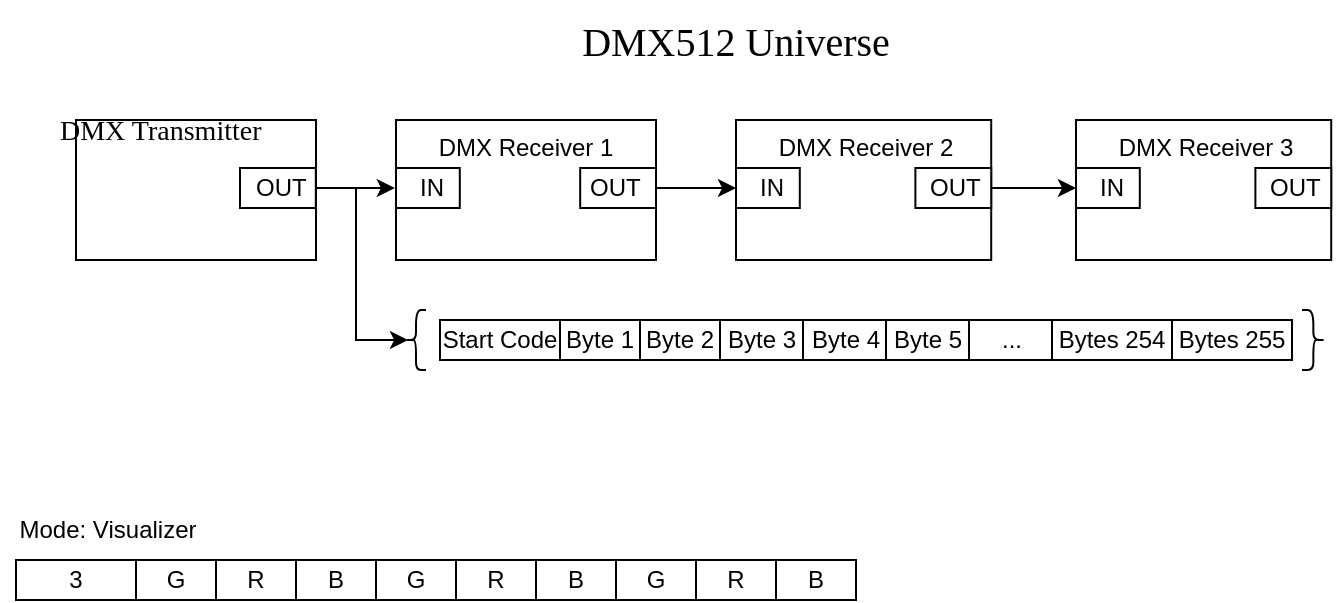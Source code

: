 <mxfile version="21.7.1" type="github">
  <diagram name="Page-1" id="shF8shhkMKsd_J-aFrly">
    <mxGraphModel dx="937" dy="557" grid="1" gridSize="10" guides="1" tooltips="1" connect="1" arrows="1" fold="1" page="1" pageScale="1" pageWidth="850" pageHeight="1100" math="0" shadow="0">
      <root>
        <mxCell id="0" />
        <mxCell id="1" parent="0" />
        <mxCell id="lNHIe1rahEr5vsZYYmyg-2" value="&lt;font data-font-src=&quot;https://fonts.googleapis.com/css?family=Calibri&quot; face=&quot;Calibri&quot; style=&quot;font-size: 20px;&quot;&gt;DMX512 Universe&lt;/font&gt;" style="text;html=1;strokeColor=none;fillColor=none;align=center;verticalAlign=middle;whiteSpace=wrap;rounded=0;" vertex="1" parent="1">
          <mxGeometry x="565" y="220" width="170" height="40" as="geometry" />
        </mxCell>
        <mxCell id="lNHIe1rahEr5vsZYYmyg-42" value="G" style="rounded=0;whiteSpace=wrap;html=1;" vertex="1" parent="1">
          <mxGeometry x="350" y="500" width="40" height="20" as="geometry" />
        </mxCell>
        <mxCell id="lNHIe1rahEr5vsZYYmyg-43" value="R" style="rounded=0;whiteSpace=wrap;html=1;" vertex="1" parent="1">
          <mxGeometry x="390" y="500" width="40" height="20" as="geometry" />
        </mxCell>
        <mxCell id="lNHIe1rahEr5vsZYYmyg-44" value="B" style="rounded=0;whiteSpace=wrap;html=1;" vertex="1" parent="1">
          <mxGeometry x="430" y="500" width="40" height="20" as="geometry" />
        </mxCell>
        <mxCell id="lNHIe1rahEr5vsZYYmyg-45" value="3" style="rounded=0;whiteSpace=wrap;html=1;" vertex="1" parent="1">
          <mxGeometry x="290" y="500" width="60" height="20" as="geometry" />
        </mxCell>
        <mxCell id="lNHIe1rahEr5vsZYYmyg-50" value="G" style="rounded=0;whiteSpace=wrap;html=1;" vertex="1" parent="1">
          <mxGeometry x="470" y="500" width="40" height="20" as="geometry" />
        </mxCell>
        <mxCell id="lNHIe1rahEr5vsZYYmyg-51" value="R" style="rounded=0;whiteSpace=wrap;html=1;" vertex="1" parent="1">
          <mxGeometry x="510" y="500" width="40" height="20" as="geometry" />
        </mxCell>
        <mxCell id="lNHIe1rahEr5vsZYYmyg-52" value="B" style="rounded=0;whiteSpace=wrap;html=1;" vertex="1" parent="1">
          <mxGeometry x="550" y="500" width="40" height="20" as="geometry" />
        </mxCell>
        <mxCell id="lNHIe1rahEr5vsZYYmyg-56" value="G" style="rounded=0;whiteSpace=wrap;html=1;" vertex="1" parent="1">
          <mxGeometry x="590" y="500" width="40" height="20" as="geometry" />
        </mxCell>
        <mxCell id="lNHIe1rahEr5vsZYYmyg-57" value="R" style="rounded=0;whiteSpace=wrap;html=1;" vertex="1" parent="1">
          <mxGeometry x="630" y="500" width="40" height="20" as="geometry" />
        </mxCell>
        <mxCell id="lNHIe1rahEr5vsZYYmyg-58" value="B" style="rounded=0;whiteSpace=wrap;html=1;" vertex="1" parent="1">
          <mxGeometry x="670" y="500" width="40" height="20" as="geometry" />
        </mxCell>
        <mxCell id="lNHIe1rahEr5vsZYYmyg-63" value="Mode: Visualizer" style="text;html=1;strokeColor=none;fillColor=none;align=center;verticalAlign=middle;whiteSpace=wrap;rounded=0;" vertex="1" parent="1">
          <mxGeometry x="282" y="470" width="108" height="30" as="geometry" />
        </mxCell>
        <mxCell id="lNHIe1rahEr5vsZYYmyg-68" value="" style="group" vertex="1" connectable="0" parent="1">
          <mxGeometry x="480" y="280" width="130.003" height="70" as="geometry" />
        </mxCell>
        <mxCell id="lNHIe1rahEr5vsZYYmyg-8" value="" style="rounded=0;whiteSpace=wrap;html=1;" vertex="1" parent="lNHIe1rahEr5vsZYYmyg-68">
          <mxGeometry width="130" height="70" as="geometry" />
        </mxCell>
        <mxCell id="lNHIe1rahEr5vsZYYmyg-20" value="&lt;div align=&quot;center&quot;&gt;DMX Receiver 1&lt;br&gt;&lt;/div&gt;" style="text;whiteSpace=wrap;html=1;align=center;" vertex="1" parent="lNHIe1rahEr5vsZYYmyg-68">
          <mxGeometry width="130" height="30" as="geometry" />
        </mxCell>
        <mxCell id="lNHIe1rahEr5vsZYYmyg-39" value="" style="group" vertex="1" connectable="0" parent="lNHIe1rahEr5vsZYYmyg-68">
          <mxGeometry y="20" width="31.902" height="24" as="geometry" />
        </mxCell>
        <mxCell id="lNHIe1rahEr5vsZYYmyg-66" value="" style="group" vertex="1" connectable="0" parent="lNHIe1rahEr5vsZYYmyg-39">
          <mxGeometry width="31.902" height="24" as="geometry" />
        </mxCell>
        <mxCell id="lNHIe1rahEr5vsZYYmyg-9" value="" style="rounded=0;whiteSpace=wrap;html=1;" vertex="1" parent="lNHIe1rahEr5vsZYYmyg-66">
          <mxGeometry y="4" width="31.902" height="20" as="geometry" />
        </mxCell>
        <mxCell id="lNHIe1rahEr5vsZYYmyg-13" value="&lt;div align=&quot;justify&quot;&gt;IN&lt;/div&gt;" style="text;whiteSpace=wrap;html=1;" vertex="1" parent="lNHIe1rahEr5vsZYYmyg-66">
          <mxGeometry x="9.571" width="15.951" height="20" as="geometry" />
        </mxCell>
        <mxCell id="lNHIe1rahEr5vsZYYmyg-31" value="" style="rounded=0;whiteSpace=wrap;html=1;" vertex="1" parent="lNHIe1rahEr5vsZYYmyg-68">
          <mxGeometry x="92.093" y="24" width="37.91" height="20" as="geometry" />
        </mxCell>
        <mxCell id="lNHIe1rahEr5vsZYYmyg-113" style="edgeStyle=orthogonalEdgeStyle;rounded=0;orthogonalLoop=1;jettySize=auto;html=1;exitX=1;exitY=0.5;exitDx=0;exitDy=0;entryX=0;entryY=0.5;entryDx=0;entryDy=0;" edge="1" parent="1" source="lNHIe1rahEr5vsZYYmyg-31" target="lNHIe1rahEr5vsZYYmyg-128">
          <mxGeometry relative="1" as="geometry">
            <mxPoint x="660" y="314" as="targetPoint" />
          </mxGeometry>
        </mxCell>
        <mxCell id="lNHIe1rahEr5vsZYYmyg-120" value="" style="group" vertex="1" connectable="0" parent="1">
          <mxGeometry x="650" y="280" width="130" height="70" as="geometry" />
        </mxCell>
        <mxCell id="lNHIe1rahEr5vsZYYmyg-121" value="" style="rounded=0;whiteSpace=wrap;html=1;" vertex="1" parent="lNHIe1rahEr5vsZYYmyg-120">
          <mxGeometry width="127.607" height="70" as="geometry" />
        </mxCell>
        <mxCell id="lNHIe1rahEr5vsZYYmyg-122" value="&lt;div align=&quot;center&quot;&gt;DMX Receiver 2&lt;br&gt;&lt;/div&gt;" style="text;whiteSpace=wrap;html=1;align=center;" vertex="1" parent="lNHIe1rahEr5vsZYYmyg-120">
          <mxGeometry width="130" height="30" as="geometry" />
        </mxCell>
        <mxCell id="lNHIe1rahEr5vsZYYmyg-123" value="" style="group" vertex="1" connectable="0" parent="lNHIe1rahEr5vsZYYmyg-120">
          <mxGeometry x="99.693" y="20" width="30.307" height="24" as="geometry" />
        </mxCell>
        <mxCell id="lNHIe1rahEr5vsZYYmyg-124" value="" style="rounded=0;whiteSpace=wrap;html=1;" vertex="1" parent="lNHIe1rahEr5vsZYYmyg-123">
          <mxGeometry x="-10" y="4" width="37.91" height="20" as="geometry" />
        </mxCell>
        <mxCell id="lNHIe1rahEr5vsZYYmyg-125" value="&lt;div align=&quot;justify&quot;&gt;OUT&lt;/div&gt;" style="text;whiteSpace=wrap;html=1;" vertex="1" parent="lNHIe1rahEr5vsZYYmyg-123">
          <mxGeometry x="-5" width="27.91" height="10" as="geometry" />
        </mxCell>
        <mxCell id="lNHIe1rahEr5vsZYYmyg-126" value="" style="group" vertex="1" connectable="0" parent="lNHIe1rahEr5vsZYYmyg-120">
          <mxGeometry y="20" width="31.902" height="24" as="geometry" />
        </mxCell>
        <mxCell id="lNHIe1rahEr5vsZYYmyg-127" value="" style="group" vertex="1" connectable="0" parent="lNHIe1rahEr5vsZYYmyg-126">
          <mxGeometry width="31.902" height="24" as="geometry" />
        </mxCell>
        <mxCell id="lNHIe1rahEr5vsZYYmyg-128" value="" style="rounded=0;whiteSpace=wrap;html=1;" vertex="1" parent="lNHIe1rahEr5vsZYYmyg-127">
          <mxGeometry y="4" width="31.902" height="20" as="geometry" />
        </mxCell>
        <mxCell id="lNHIe1rahEr5vsZYYmyg-129" value="&lt;div align=&quot;justify&quot;&gt;IN&lt;/div&gt;" style="text;whiteSpace=wrap;html=1;" vertex="1" parent="lNHIe1rahEr5vsZYYmyg-127">
          <mxGeometry x="9.571" width="15.951" height="20" as="geometry" />
        </mxCell>
        <mxCell id="lNHIe1rahEr5vsZYYmyg-130" value="" style="group" vertex="1" connectable="0" parent="1">
          <mxGeometry x="820" y="280" width="130" height="70" as="geometry" />
        </mxCell>
        <mxCell id="lNHIe1rahEr5vsZYYmyg-131" value="" style="rounded=0;whiteSpace=wrap;html=1;" vertex="1" parent="lNHIe1rahEr5vsZYYmyg-130">
          <mxGeometry width="127.607" height="70" as="geometry" />
        </mxCell>
        <mxCell id="lNHIe1rahEr5vsZYYmyg-132" value="&lt;div align=&quot;center&quot;&gt;DMX Receiver 3&lt;br&gt;&lt;/div&gt;" style="text;whiteSpace=wrap;html=1;align=center;" vertex="1" parent="lNHIe1rahEr5vsZYYmyg-130">
          <mxGeometry width="130" height="30" as="geometry" />
        </mxCell>
        <mxCell id="lNHIe1rahEr5vsZYYmyg-133" value="" style="group" vertex="1" connectable="0" parent="lNHIe1rahEr5vsZYYmyg-130">
          <mxGeometry x="99.693" y="20" width="30.307" height="24" as="geometry" />
        </mxCell>
        <mxCell id="lNHIe1rahEr5vsZYYmyg-134" value="" style="rounded=0;whiteSpace=wrap;html=1;" vertex="1" parent="lNHIe1rahEr5vsZYYmyg-133">
          <mxGeometry x="-10" y="4" width="37.91" height="20" as="geometry" />
        </mxCell>
        <mxCell id="lNHIe1rahEr5vsZYYmyg-135" value="&lt;div align=&quot;justify&quot;&gt;OUT&lt;/div&gt;" style="text;whiteSpace=wrap;html=1;" vertex="1" parent="lNHIe1rahEr5vsZYYmyg-133">
          <mxGeometry x="-5" width="27.91" height="10" as="geometry" />
        </mxCell>
        <mxCell id="lNHIe1rahEr5vsZYYmyg-136" value="" style="group" vertex="1" connectable="0" parent="lNHIe1rahEr5vsZYYmyg-130">
          <mxGeometry y="20" width="31.902" height="24" as="geometry" />
        </mxCell>
        <mxCell id="lNHIe1rahEr5vsZYYmyg-137" value="" style="group" vertex="1" connectable="0" parent="lNHIe1rahEr5vsZYYmyg-136">
          <mxGeometry width="31.902" height="24" as="geometry" />
        </mxCell>
        <mxCell id="lNHIe1rahEr5vsZYYmyg-138" value="" style="rounded=0;whiteSpace=wrap;html=1;" vertex="1" parent="lNHIe1rahEr5vsZYYmyg-137">
          <mxGeometry y="4" width="31.902" height="20" as="geometry" />
        </mxCell>
        <mxCell id="lNHIe1rahEr5vsZYYmyg-139" value="&lt;div align=&quot;justify&quot;&gt;IN&lt;/div&gt;" style="text;whiteSpace=wrap;html=1;" vertex="1" parent="lNHIe1rahEr5vsZYYmyg-137">
          <mxGeometry x="9.571" width="15.951" height="20" as="geometry" />
        </mxCell>
        <mxCell id="lNHIe1rahEr5vsZYYmyg-140" style="edgeStyle=orthogonalEdgeStyle;rounded=0;orthogonalLoop=1;jettySize=auto;html=1;exitX=1;exitY=0.5;exitDx=0;exitDy=0;entryX=0;entryY=0.5;entryDx=0;entryDy=0;" edge="1" parent="1" source="lNHIe1rahEr5vsZYYmyg-124" target="lNHIe1rahEr5vsZYYmyg-138">
          <mxGeometry relative="1" as="geometry" />
        </mxCell>
        <mxCell id="lNHIe1rahEr5vsZYYmyg-141" value="" style="group" vertex="1" connectable="0" parent="1">
          <mxGeometry x="320" y="280" width="157.913" height="70" as="geometry" />
        </mxCell>
        <mxCell id="lNHIe1rahEr5vsZYYmyg-4" value="" style="rounded=0;whiteSpace=wrap;html=1;" vertex="1" parent="lNHIe1rahEr5vsZYYmyg-141">
          <mxGeometry width="120" height="70" as="geometry" />
        </mxCell>
        <mxCell id="lNHIe1rahEr5vsZYYmyg-145" value="" style="rounded=0;whiteSpace=wrap;html=1;" vertex="1" parent="lNHIe1rahEr5vsZYYmyg-141">
          <mxGeometry x="82.003" y="24" width="37.91" height="20" as="geometry" />
        </mxCell>
        <mxCell id="lNHIe1rahEr5vsZYYmyg-29" value="" style="group" vertex="1" connectable="0" parent="lNHIe1rahEr5vsZYYmyg-141">
          <mxGeometry x="85" y="20" width="38" height="30" as="geometry" />
        </mxCell>
        <mxCell id="lNHIe1rahEr5vsZYYmyg-17" value="&lt;div align=&quot;justify&quot;&gt;OUT&lt;/div&gt;" style="text;whiteSpace=wrap;html=1;" vertex="1" parent="lNHIe1rahEr5vsZYYmyg-29">
          <mxGeometry x="3" width="35" height="20" as="geometry" />
        </mxCell>
        <mxCell id="lNHIe1rahEr5vsZYYmyg-37" style="edgeStyle=orthogonalEdgeStyle;rounded=0;orthogonalLoop=1;jettySize=auto;html=1;exitX=0.5;exitY=1;exitDx=0;exitDy=0;" edge="1" parent="lNHIe1rahEr5vsZYYmyg-29" source="lNHIe1rahEr5vsZYYmyg-17" target="lNHIe1rahEr5vsZYYmyg-17">
          <mxGeometry relative="1" as="geometry" />
        </mxCell>
        <mxCell id="lNHIe1rahEr5vsZYYmyg-19" value="&lt;div style=&quot;font-size: 14px;&quot; align=&quot;center&quot;&gt;&lt;font face=&quot;Calibri&quot; data-font-src=&quot;https://fonts.googleapis.com/css?family=Calibri&quot; style=&quot;font-size: 14px;&quot;&gt;DMX Transmitter&lt;/font&gt;&lt;/div&gt;" style="text;whiteSpace=wrap;html=1;" vertex="1" parent="lNHIe1rahEr5vsZYYmyg-29">
          <mxGeometry x="-95" y="-30" width="105" height="60" as="geometry" />
        </mxCell>
        <mxCell id="lNHIe1rahEr5vsZYYmyg-142" value="&lt;div align=&quot;justify&quot;&gt;OUT&lt;/div&gt;" style="text;whiteSpace=wrap;html=1;" vertex="1" parent="1">
          <mxGeometry x="574.693" y="300" width="27.91" height="10" as="geometry" />
        </mxCell>
        <mxCell id="lNHIe1rahEr5vsZYYmyg-146" style="edgeStyle=orthogonalEdgeStyle;rounded=0;orthogonalLoop=1;jettySize=auto;html=1;exitX=1;exitY=0.5;exitDx=0;exitDy=0;entryX=-0.018;entryY=0.501;entryDx=0;entryDy=0;entryPerimeter=0;" edge="1" parent="1" source="lNHIe1rahEr5vsZYYmyg-145" target="lNHIe1rahEr5vsZYYmyg-9">
          <mxGeometry relative="1" as="geometry" />
        </mxCell>
        <mxCell id="lNHIe1rahEr5vsZYYmyg-147" value="" style="shape=curlyBracket;whiteSpace=wrap;html=1;rounded=1;labelPosition=left;verticalLabelPosition=middle;align=right;verticalAlign=middle;size=0.5;" vertex="1" parent="1">
          <mxGeometry x="485" y="375" width="10" height="30" as="geometry" />
        </mxCell>
        <mxCell id="lNHIe1rahEr5vsZYYmyg-148" style="edgeStyle=orthogonalEdgeStyle;rounded=0;orthogonalLoop=1;jettySize=auto;html=1;exitX=1;exitY=0.5;exitDx=0;exitDy=0;entryX=0.1;entryY=0.5;entryDx=0;entryDy=0;entryPerimeter=0;" edge="1" parent="1" source="lNHIe1rahEr5vsZYYmyg-145" target="lNHIe1rahEr5vsZYYmyg-147">
          <mxGeometry relative="1" as="geometry">
            <Array as="points">
              <mxPoint x="460" y="314" />
              <mxPoint x="460" y="390" />
            </Array>
          </mxGeometry>
        </mxCell>
        <mxCell id="lNHIe1rahEr5vsZYYmyg-149" value="Start Code" style="rounded=0;whiteSpace=wrap;html=1;" vertex="1" parent="1">
          <mxGeometry x="502" y="380" width="60" height="20" as="geometry" />
        </mxCell>
        <mxCell id="lNHIe1rahEr5vsZYYmyg-150" value="Byte 1" style="rounded=0;whiteSpace=wrap;html=1;" vertex="1" parent="1">
          <mxGeometry x="562" y="380" width="40" height="20" as="geometry" />
        </mxCell>
        <mxCell id="lNHIe1rahEr5vsZYYmyg-151" value="Byte 2" style="rounded=0;whiteSpace=wrap;html=1;" vertex="1" parent="1">
          <mxGeometry x="602" y="380" width="40" height="20" as="geometry" />
        </mxCell>
        <mxCell id="lNHIe1rahEr5vsZYYmyg-152" value="Byte 3" style="rounded=0;whiteSpace=wrap;html=1;" vertex="1" parent="1">
          <mxGeometry x="642" y="380" width="41.5" height="20" as="geometry" />
        </mxCell>
        <mxCell id="lNHIe1rahEr5vsZYYmyg-153" value="Byte 4" style="rounded=0;whiteSpace=wrap;html=1;" vertex="1" parent="1">
          <mxGeometry x="683.5" y="380" width="41.5" height="20" as="geometry" />
        </mxCell>
        <mxCell id="lNHIe1rahEr5vsZYYmyg-154" value="Byte 5" style="rounded=0;whiteSpace=wrap;html=1;" vertex="1" parent="1">
          <mxGeometry x="725" y="380" width="41.5" height="20" as="geometry" />
        </mxCell>
        <mxCell id="lNHIe1rahEr5vsZYYmyg-155" value="..." style="rounded=0;whiteSpace=wrap;html=1;" vertex="1" parent="1">
          <mxGeometry x="766.5" y="380" width="41.5" height="20" as="geometry" />
        </mxCell>
        <mxCell id="lNHIe1rahEr5vsZYYmyg-156" value="Bytes 254" style="rounded=0;whiteSpace=wrap;html=1;" vertex="1" parent="1">
          <mxGeometry x="808" y="380" width="60" height="20" as="geometry" />
        </mxCell>
        <mxCell id="lNHIe1rahEr5vsZYYmyg-157" value="Bytes 255" style="rounded=0;whiteSpace=wrap;html=1;" vertex="1" parent="1">
          <mxGeometry x="868" y="380" width="60" height="20" as="geometry" />
        </mxCell>
        <mxCell id="lNHIe1rahEr5vsZYYmyg-159" value="" style="shape=curlyBracket;whiteSpace=wrap;html=1;rounded=1;flipH=1;labelPosition=right;verticalLabelPosition=middle;align=left;verticalAlign=middle;" vertex="1" parent="1">
          <mxGeometry x="933" y="375" width="11.35" height="30" as="geometry" />
        </mxCell>
      </root>
    </mxGraphModel>
  </diagram>
</mxfile>

